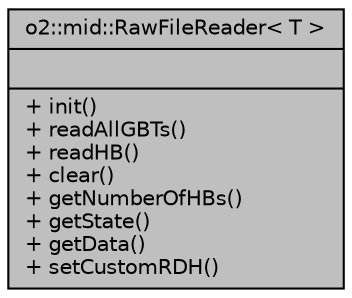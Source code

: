 digraph "o2::mid::RawFileReader&lt; T &gt;"
{
 // INTERACTIVE_SVG=YES
  bgcolor="transparent";
  edge [fontname="Helvetica",fontsize="10",labelfontname="Helvetica",labelfontsize="10"];
  node [fontname="Helvetica",fontsize="10",shape=record];
  Node2 [label="{o2::mid::RawFileReader\< T \>\n||+ init()\l+ readAllGBTs()\l+ readHB()\l+ clear()\l+ getNumberOfHBs()\l+ getState()\l+ getData()\l+ setCustomRDH()\l}",height=0.2,width=0.4,color="black", fillcolor="grey75", style="filled", fontcolor="black"];
}

